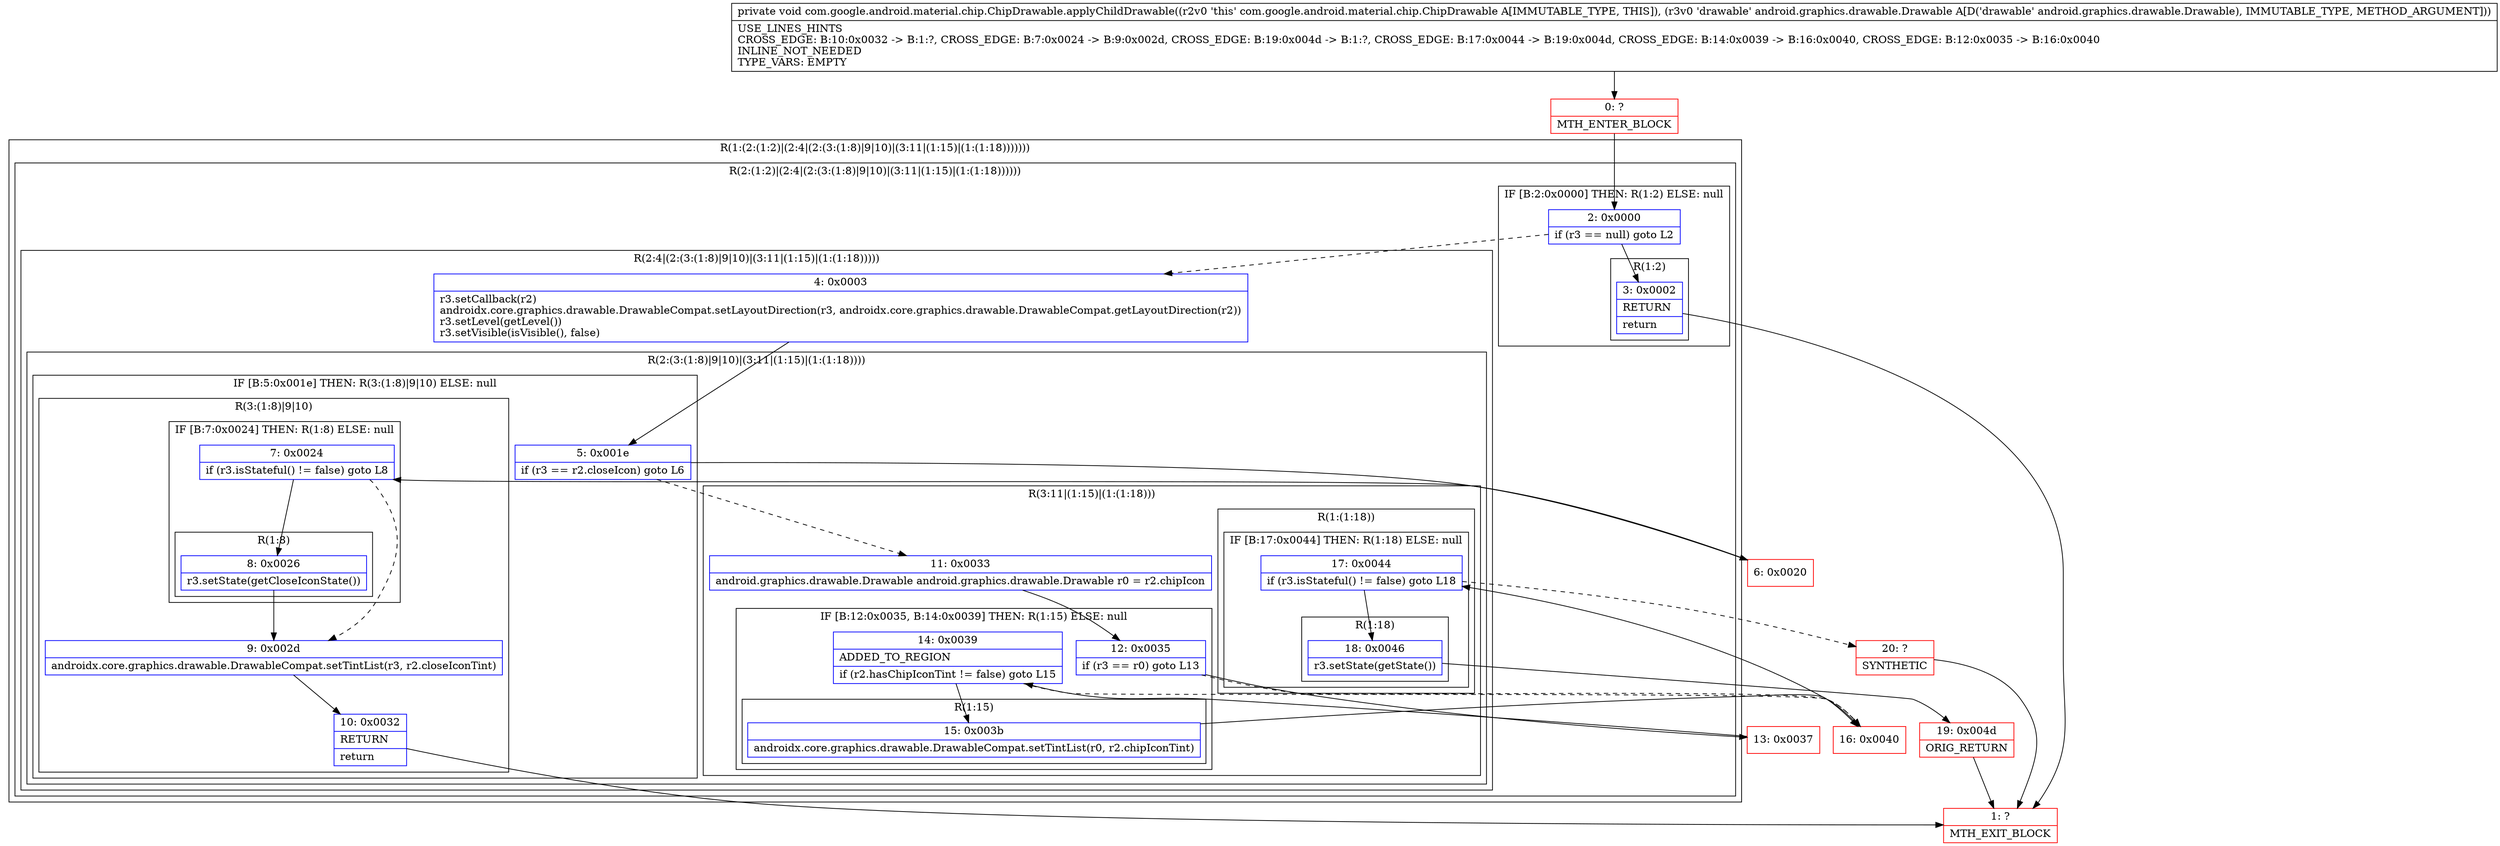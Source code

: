 digraph "CFG forcom.google.android.material.chip.ChipDrawable.applyChildDrawable(Landroid\/graphics\/drawable\/Drawable;)V" {
subgraph cluster_Region_974408048 {
label = "R(1:(2:(1:2)|(2:4|(2:(3:(1:8)|9|10)|(3:11|(1:15)|(1:(1:18)))))))";
node [shape=record,color=blue];
subgraph cluster_Region_721326548 {
label = "R(2:(1:2)|(2:4|(2:(3:(1:8)|9|10)|(3:11|(1:15)|(1:(1:18))))))";
node [shape=record,color=blue];
subgraph cluster_IfRegion_687882498 {
label = "IF [B:2:0x0000] THEN: R(1:2) ELSE: null";
node [shape=record,color=blue];
Node_2 [shape=record,label="{2\:\ 0x0000|if (r3 == null) goto L2\l}"];
subgraph cluster_Region_804697602 {
label = "R(1:2)";
node [shape=record,color=blue];
Node_3 [shape=record,label="{3\:\ 0x0002|RETURN\l|return\l}"];
}
}
subgraph cluster_Region_934356293 {
label = "R(2:4|(2:(3:(1:8)|9|10)|(3:11|(1:15)|(1:(1:18)))))";
node [shape=record,color=blue];
Node_4 [shape=record,label="{4\:\ 0x0003|r3.setCallback(r2)\landroidx.core.graphics.drawable.DrawableCompat.setLayoutDirection(r3, androidx.core.graphics.drawable.DrawableCompat.getLayoutDirection(r2))\lr3.setLevel(getLevel())\lr3.setVisible(isVisible(), false)\l}"];
subgraph cluster_Region_1772053078 {
label = "R(2:(3:(1:8)|9|10)|(3:11|(1:15)|(1:(1:18))))";
node [shape=record,color=blue];
subgraph cluster_IfRegion_1111242294 {
label = "IF [B:5:0x001e] THEN: R(3:(1:8)|9|10) ELSE: null";
node [shape=record,color=blue];
Node_5 [shape=record,label="{5\:\ 0x001e|if (r3 == r2.closeIcon) goto L6\l}"];
subgraph cluster_Region_1491128021 {
label = "R(3:(1:8)|9|10)";
node [shape=record,color=blue];
subgraph cluster_IfRegion_1724208001 {
label = "IF [B:7:0x0024] THEN: R(1:8) ELSE: null";
node [shape=record,color=blue];
Node_7 [shape=record,label="{7\:\ 0x0024|if (r3.isStateful() != false) goto L8\l}"];
subgraph cluster_Region_1960448221 {
label = "R(1:8)";
node [shape=record,color=blue];
Node_8 [shape=record,label="{8\:\ 0x0026|r3.setState(getCloseIconState())\l}"];
}
}
Node_9 [shape=record,label="{9\:\ 0x002d|androidx.core.graphics.drawable.DrawableCompat.setTintList(r3, r2.closeIconTint)\l}"];
Node_10 [shape=record,label="{10\:\ 0x0032|RETURN\l|return\l}"];
}
}
subgraph cluster_Region_319416232 {
label = "R(3:11|(1:15)|(1:(1:18)))";
node [shape=record,color=blue];
Node_11 [shape=record,label="{11\:\ 0x0033|android.graphics.drawable.Drawable android.graphics.drawable.Drawable r0 = r2.chipIcon\l}"];
subgraph cluster_IfRegion_1539259157 {
label = "IF [B:12:0x0035, B:14:0x0039] THEN: R(1:15) ELSE: null";
node [shape=record,color=blue];
Node_12 [shape=record,label="{12\:\ 0x0035|if (r3 == r0) goto L13\l}"];
Node_14 [shape=record,label="{14\:\ 0x0039|ADDED_TO_REGION\l|if (r2.hasChipIconTint != false) goto L15\l}"];
subgraph cluster_Region_1614384795 {
label = "R(1:15)";
node [shape=record,color=blue];
Node_15 [shape=record,label="{15\:\ 0x003b|androidx.core.graphics.drawable.DrawableCompat.setTintList(r0, r2.chipIconTint)\l}"];
}
}
subgraph cluster_Region_1467225590 {
label = "R(1:(1:18))";
node [shape=record,color=blue];
subgraph cluster_IfRegion_163377067 {
label = "IF [B:17:0x0044] THEN: R(1:18) ELSE: null";
node [shape=record,color=blue];
Node_17 [shape=record,label="{17\:\ 0x0044|if (r3.isStateful() != false) goto L18\l}"];
subgraph cluster_Region_1160375366 {
label = "R(1:18)";
node [shape=record,color=blue];
Node_18 [shape=record,label="{18\:\ 0x0046|r3.setState(getState())\l}"];
}
}
}
}
}
}
}
}
Node_0 [shape=record,color=red,label="{0\:\ ?|MTH_ENTER_BLOCK\l}"];
Node_1 [shape=record,color=red,label="{1\:\ ?|MTH_EXIT_BLOCK\l}"];
Node_6 [shape=record,color=red,label="{6\:\ 0x0020}"];
Node_13 [shape=record,color=red,label="{13\:\ 0x0037}"];
Node_16 [shape=record,color=red,label="{16\:\ 0x0040}"];
Node_19 [shape=record,color=red,label="{19\:\ 0x004d|ORIG_RETURN\l}"];
Node_20 [shape=record,color=red,label="{20\:\ ?|SYNTHETIC\l}"];
MethodNode[shape=record,label="{private void com.google.android.material.chip.ChipDrawable.applyChildDrawable((r2v0 'this' com.google.android.material.chip.ChipDrawable A[IMMUTABLE_TYPE, THIS]), (r3v0 'drawable' android.graphics.drawable.Drawable A[D('drawable' android.graphics.drawable.Drawable), IMMUTABLE_TYPE, METHOD_ARGUMENT]))  | USE_LINES_HINTS\lCROSS_EDGE: B:10:0x0032 \-\> B:1:?, CROSS_EDGE: B:7:0x0024 \-\> B:9:0x002d, CROSS_EDGE: B:19:0x004d \-\> B:1:?, CROSS_EDGE: B:17:0x0044 \-\> B:19:0x004d, CROSS_EDGE: B:14:0x0039 \-\> B:16:0x0040, CROSS_EDGE: B:12:0x0035 \-\> B:16:0x0040\lINLINE_NOT_NEEDED\lTYPE_VARS: EMPTY\l}"];
MethodNode -> Node_0;Node_2 -> Node_3;
Node_2 -> Node_4[style=dashed];
Node_3 -> Node_1;
Node_4 -> Node_5;
Node_5 -> Node_6;
Node_5 -> Node_11[style=dashed];
Node_7 -> Node_8;
Node_7 -> Node_9[style=dashed];
Node_8 -> Node_9;
Node_9 -> Node_10;
Node_10 -> Node_1;
Node_11 -> Node_12;
Node_12 -> Node_13;
Node_12 -> Node_16[style=dashed];
Node_14 -> Node_15;
Node_14 -> Node_16[style=dashed];
Node_15 -> Node_16;
Node_17 -> Node_18;
Node_17 -> Node_20[style=dashed];
Node_18 -> Node_19;
Node_0 -> Node_2;
Node_6 -> Node_7;
Node_13 -> Node_14;
Node_16 -> Node_17;
Node_19 -> Node_1;
Node_20 -> Node_1;
}

